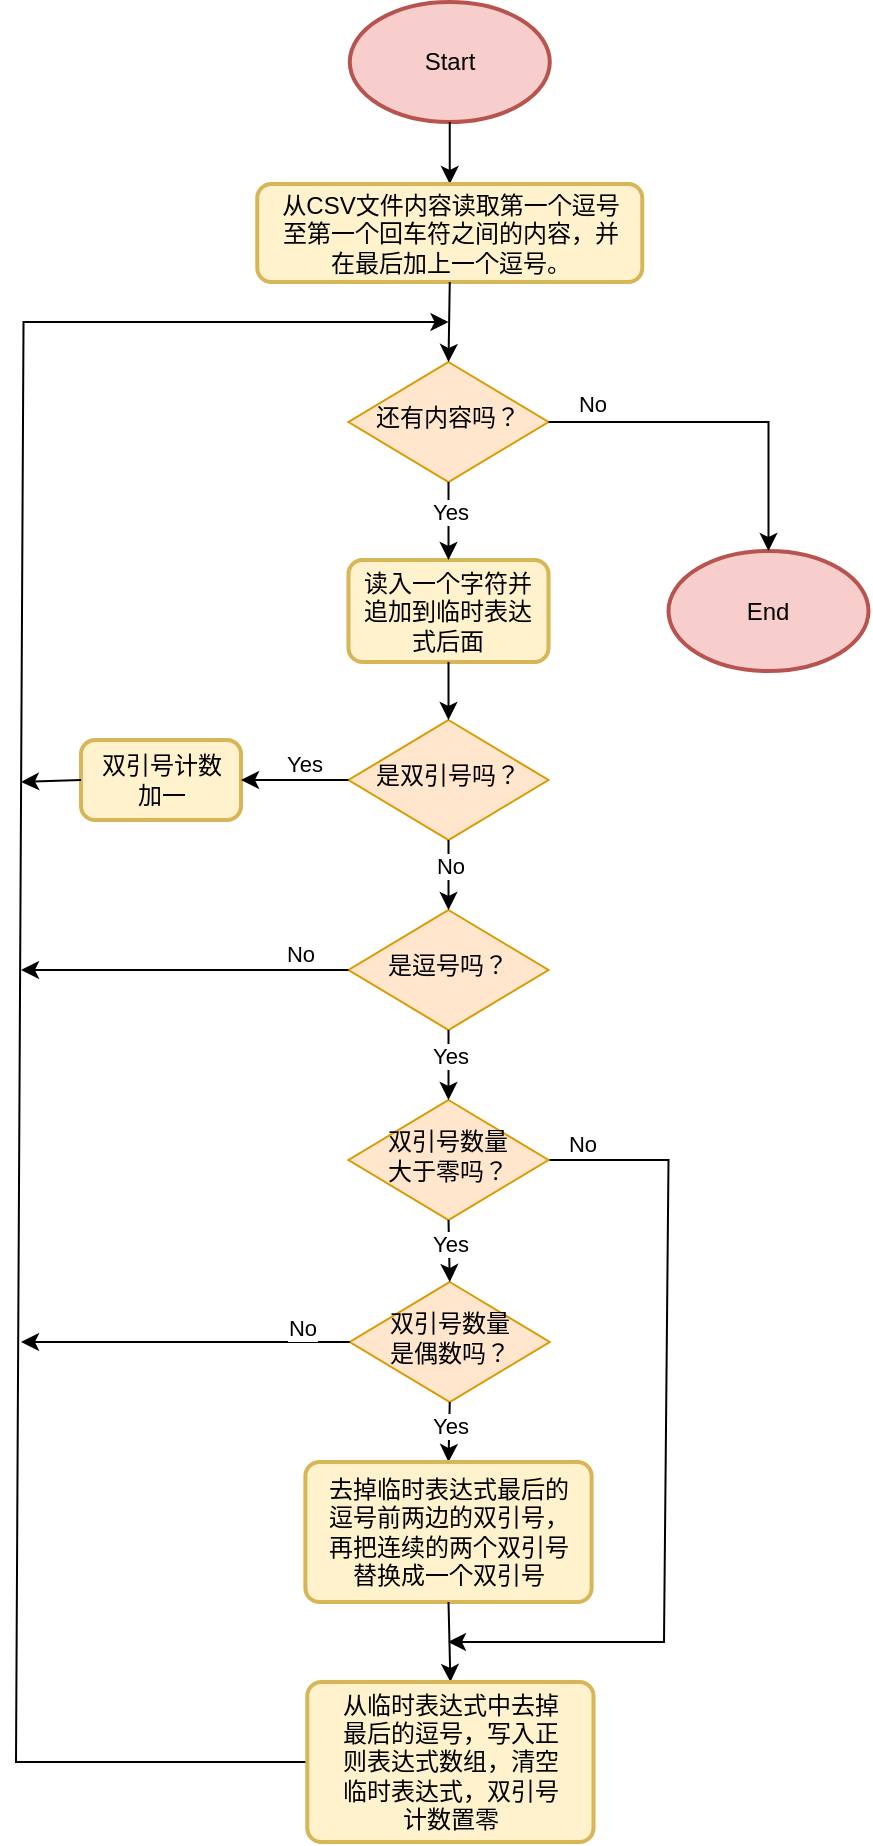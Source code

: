 <mxfile version="22.1.2" type="device">
  <diagram id="C5RBs43oDa-KdzZeNtuy" name="Page-1">
    <mxGraphModel dx="1434" dy="870" grid="1" gridSize="10" guides="1" tooltips="1" connect="1" arrows="1" fold="1" page="1" pageScale="1" pageWidth="827" pageHeight="1169" math="0" shadow="0">
      <root>
        <mxCell id="WIyWlLk6GJQsqaUBKTNV-0" />
        <mxCell id="WIyWlLk6GJQsqaUBKTNV-1" parent="WIyWlLk6GJQsqaUBKTNV-0" />
        <mxCell id="GfsLyNKy6Gx6KUHtyKdF-7" value="是双引号吗？" style="rhombus;whiteSpace=wrap;html=1;shadow=0;fontFamily=Helvetica;fontSize=12;align=center;strokeWidth=1;spacing=6;spacingTop=-4;fillColor=#ffe6cc;strokeColor=#d79b00;" parent="WIyWlLk6GJQsqaUBKTNV-1" vertex="1">
          <mxGeometry x="216.25" y="379" width="100" height="60" as="geometry" />
        </mxCell>
        <mxCell id="GfsLyNKy6Gx6KUHtyKdF-9" value="是逗号吗？" style="rhombus;whiteSpace=wrap;html=1;shadow=0;fontFamily=Helvetica;fontSize=12;align=center;strokeWidth=1;spacing=6;spacingTop=-4;fillColor=#ffe6cc;strokeColor=#d79b00;" parent="WIyWlLk6GJQsqaUBKTNV-1" vertex="1">
          <mxGeometry x="216.25" y="474" width="100" height="60" as="geometry" />
        </mxCell>
        <mxCell id="GfsLyNKy6Gx6KUHtyKdF-12" value="双引号计数&lt;br&gt;加一" style="rounded=1;whiteSpace=wrap;html=1;absoluteArcSize=1;arcSize=14;strokeWidth=2;fillColor=#fff2cc;strokeColor=#d6b656;" parent="WIyWlLk6GJQsqaUBKTNV-1" vertex="1">
          <mxGeometry x="82.51" y="389" width="80" height="40" as="geometry" />
        </mxCell>
        <mxCell id="GfsLyNKy6Gx6KUHtyKdF-29" value="双引号数量&lt;br&gt;是偶数吗？" style="rhombus;whiteSpace=wrap;html=1;shadow=0;fontFamily=Helvetica;fontSize=12;align=center;strokeWidth=1;spacing=6;spacingTop=-4;fillColor=#ffe6cc;strokeColor=#d79b00;" parent="WIyWlLk6GJQsqaUBKTNV-1" vertex="1">
          <mxGeometry x="216.88" y="660" width="100" height="60" as="geometry" />
        </mxCell>
        <mxCell id="GfsLyNKy6Gx6KUHtyKdF-49" value="" style="endArrow=classic;html=1;rounded=0;exitX=0.5;exitY=1;exitDx=0;exitDy=0;entryX=0.5;entryY=0;entryDx=0;entryDy=0;" parent="WIyWlLk6GJQsqaUBKTNV-1" source="GfsLyNKy6Gx6KUHtyKdF-7" target="GfsLyNKy6Gx6KUHtyKdF-9" edge="1">
          <mxGeometry width="50" height="50" relative="1" as="geometry">
            <mxPoint x="186.25" y="440" as="sourcePoint" />
            <mxPoint x="186.25" y="510" as="targetPoint" />
          </mxGeometry>
        </mxCell>
        <mxCell id="GfsLyNKy6Gx6KUHtyKdF-50" value="No" style="edgeLabel;html=1;align=center;verticalAlign=middle;resizable=0;points=[];" parent="GfsLyNKy6Gx6KUHtyKdF-49" vertex="1" connectable="0">
          <mxGeometry x="-0.243" relative="1" as="geometry">
            <mxPoint as="offset" />
          </mxGeometry>
        </mxCell>
        <mxCell id="GfsLyNKy6Gx6KUHtyKdF-66" value="" style="endArrow=classic;html=1;rounded=0;exitX=1;exitY=0.5;exitDx=0;exitDy=0;" parent="WIyWlLk6GJQsqaUBKTNV-1" source="ncatF9BN9iEVX4gBYSPz-16" edge="1">
          <mxGeometry width="50" height="50" relative="1" as="geometry">
            <mxPoint x="13.74" y="489" as="sourcePoint" />
            <mxPoint x="266" y="840" as="targetPoint" />
            <Array as="points">
              <mxPoint x="376.25" y="599" />
              <mxPoint x="374" y="840" />
            </Array>
          </mxGeometry>
        </mxCell>
        <mxCell id="ncatF9BN9iEVX4gBYSPz-37" value="No" style="edgeLabel;html=1;align=center;verticalAlign=middle;resizable=0;points=[];" parent="GfsLyNKy6Gx6KUHtyKdF-66" vertex="1" connectable="0">
          <mxGeometry x="-0.919" relative="1" as="geometry">
            <mxPoint y="-8" as="offset" />
          </mxGeometry>
        </mxCell>
        <mxCell id="GfsLyNKy6Gx6KUHtyKdF-73" value="" style="endArrow=classic;html=1;rounded=0;exitX=0.5;exitY=1;exitDx=0;exitDy=0;entryX=0.5;entryY=0;entryDx=0;entryDy=0;" parent="WIyWlLk6GJQsqaUBKTNV-1" source="GfsLyNKy6Gx6KUHtyKdF-29" target="GfsLyNKy6Gx6KUHtyKdF-80" edge="1">
          <mxGeometry width="50" height="50" relative="1" as="geometry">
            <mxPoint x="-93.77" y="659" as="sourcePoint" />
            <mxPoint x="288.74" y="759" as="targetPoint" />
          </mxGeometry>
        </mxCell>
        <mxCell id="GfsLyNKy6Gx6KUHtyKdF-74" value="Yes" style="edgeLabel;html=1;align=center;verticalAlign=middle;resizable=0;points=[];" parent="GfsLyNKy6Gx6KUHtyKdF-73" vertex="1" connectable="0">
          <mxGeometry x="-0.243" relative="1" as="geometry">
            <mxPoint as="offset" />
          </mxGeometry>
        </mxCell>
        <mxCell id="GfsLyNKy6Gx6KUHtyKdF-80" value="去掉临时表达式最后的&lt;br&gt;逗号前两边的双引号，&lt;br&gt;再把连续的两个双引号&lt;br&gt;替换成一个双引号" style="rounded=1;whiteSpace=wrap;html=1;absoluteArcSize=1;arcSize=14;strokeWidth=2;fillColor=#fff2cc;strokeColor=#d6b656;" parent="WIyWlLk6GJQsqaUBKTNV-1" vertex="1">
          <mxGeometry x="194.69" y="750" width="143.12" height="70" as="geometry" />
        </mxCell>
        <mxCell id="GfsLyNKy6Gx6KUHtyKdF-82" value="" style="endArrow=classic;html=1;rounded=0;exitX=0.5;exitY=1;exitDx=0;exitDy=0;entryX=0.5;entryY=0;entryDx=0;entryDy=0;" parent="WIyWlLk6GJQsqaUBKTNV-1" source="GfsLyNKy6Gx6KUHtyKdF-80" target="ncatF9BN9iEVX4gBYSPz-29" edge="1">
          <mxGeometry width="50" height="50" relative="1" as="geometry">
            <mxPoint x="266.88" y="860" as="sourcePoint" />
            <mxPoint x="266.88" y="910" as="targetPoint" />
          </mxGeometry>
        </mxCell>
        <mxCell id="ncatF9BN9iEVX4gBYSPz-0" value="Start" style="strokeWidth=2;html=1;shape=mxgraph.flowchart.start_1;whiteSpace=wrap;fillColor=#f8cecc;strokeColor=#b85450;" parent="WIyWlLk6GJQsqaUBKTNV-1" vertex="1">
          <mxGeometry x="216.89" y="20" width="100" height="60" as="geometry" />
        </mxCell>
        <mxCell id="ncatF9BN9iEVX4gBYSPz-1" value="" style="endArrow=classic;html=1;rounded=0;exitX=0.5;exitY=1;exitDx=0;exitDy=0;exitPerimeter=0;entryX=0.5;entryY=0;entryDx=0;entryDy=0;" parent="WIyWlLk6GJQsqaUBKTNV-1" source="ncatF9BN9iEVX4gBYSPz-0" target="ncatF9BN9iEVX4gBYSPz-2" edge="1">
          <mxGeometry width="50" height="50" relative="1" as="geometry">
            <mxPoint x="372.49" y="140" as="sourcePoint" />
            <mxPoint x="422.49" y="90" as="targetPoint" />
          </mxGeometry>
        </mxCell>
        <mxCell id="ncatF9BN9iEVX4gBYSPz-2" value="从CSV文件内容读取第一个逗号&lt;br&gt;至第一个回车符之间的内容，并&lt;br&gt;在最后加上一个逗号。" style="rounded=1;whiteSpace=wrap;html=1;absoluteArcSize=1;arcSize=14;strokeWidth=2;fillColor=#fff2cc;strokeColor=#d6b656;" parent="WIyWlLk6GJQsqaUBKTNV-1" vertex="1">
          <mxGeometry x="170.63" y="111" width="192.51" height="49" as="geometry" />
        </mxCell>
        <mxCell id="ncatF9BN9iEVX4gBYSPz-5" value="还有内容吗？" style="rhombus;whiteSpace=wrap;html=1;shadow=0;fontFamily=Helvetica;fontSize=12;align=center;strokeWidth=1;spacing=6;spacingTop=-4;fillColor=#ffe6cc;strokeColor=#d79b00;" parent="WIyWlLk6GJQsqaUBKTNV-1" vertex="1">
          <mxGeometry x="216.25" y="200" width="100" height="60" as="geometry" />
        </mxCell>
        <mxCell id="ncatF9BN9iEVX4gBYSPz-6" value="读入一个字符并&lt;br&gt;追加到临时表达&lt;br&gt;式后面" style="rounded=1;whiteSpace=wrap;html=1;absoluteArcSize=1;arcSize=14;strokeWidth=2;fillColor=#fff2cc;strokeColor=#d6b656;" parent="WIyWlLk6GJQsqaUBKTNV-1" vertex="1">
          <mxGeometry x="216.25" y="299" width="100" height="51" as="geometry" />
        </mxCell>
        <mxCell id="ncatF9BN9iEVX4gBYSPz-7" value="" style="endArrow=classic;html=1;rounded=0;exitX=0.5;exitY=1;exitDx=0;exitDy=0;entryX=0.5;entryY=0;entryDx=0;entryDy=0;" parent="WIyWlLk6GJQsqaUBKTNV-1" source="ncatF9BN9iEVX4gBYSPz-5" target="ncatF9BN9iEVX4gBYSPz-6" edge="1">
          <mxGeometry width="50" height="50" relative="1" as="geometry">
            <mxPoint x="328.74" y="369" as="sourcePoint" />
            <mxPoint x="328.74" y="409" as="targetPoint" />
          </mxGeometry>
        </mxCell>
        <mxCell id="ncatF9BN9iEVX4gBYSPz-8" value="Yes" style="edgeLabel;html=1;align=center;verticalAlign=middle;resizable=0;points=[];" parent="ncatF9BN9iEVX4gBYSPz-7" vertex="1" connectable="0">
          <mxGeometry x="-0.243" relative="1" as="geometry">
            <mxPoint as="offset" />
          </mxGeometry>
        </mxCell>
        <mxCell id="ncatF9BN9iEVX4gBYSPz-9" value="" style="endArrow=classic;html=1;rounded=0;exitX=0.5;exitY=1;exitDx=0;exitDy=0;entryX=0.5;entryY=0;entryDx=0;entryDy=0;" parent="WIyWlLk6GJQsqaUBKTNV-1" source="ncatF9BN9iEVX4gBYSPz-6" target="GfsLyNKy6Gx6KUHtyKdF-7" edge="1">
          <mxGeometry width="50" height="50" relative="1" as="geometry">
            <mxPoint x="338.74" y="439" as="sourcePoint" />
            <mxPoint x="268.74" y="379" as="targetPoint" />
          </mxGeometry>
        </mxCell>
        <mxCell id="ncatF9BN9iEVX4gBYSPz-10" value="" style="endArrow=classic;html=1;rounded=0;exitX=0.5;exitY=1;exitDx=0;exitDy=0;entryX=0.5;entryY=0;entryDx=0;entryDy=0;" parent="WIyWlLk6GJQsqaUBKTNV-1" source="ncatF9BN9iEVX4gBYSPz-2" target="ncatF9BN9iEVX4gBYSPz-5" edge="1">
          <mxGeometry width="50" height="50" relative="1" as="geometry">
            <mxPoint x="264.37" y="210" as="sourcePoint" />
            <mxPoint x="273.74" y="279" as="targetPoint" />
          </mxGeometry>
        </mxCell>
        <mxCell id="ncatF9BN9iEVX4gBYSPz-13" value="" style="endArrow=classic;html=1;rounded=0;exitX=0;exitY=0.5;exitDx=0;exitDy=0;" parent="WIyWlLk6GJQsqaUBKTNV-1" source="GfsLyNKy6Gx6KUHtyKdF-12" edge="1">
          <mxGeometry width="50" height="50" relative="1" as="geometry">
            <mxPoint x="446.25" y="240" as="sourcePoint" />
            <mxPoint x="52.51" y="410" as="targetPoint" />
            <Array as="points" />
          </mxGeometry>
        </mxCell>
        <mxCell id="ncatF9BN9iEVX4gBYSPz-14" value="" style="endArrow=classic;html=1;rounded=0;exitX=0;exitY=0.5;exitDx=0;exitDy=0;" parent="WIyWlLk6GJQsqaUBKTNV-1" source="ncatF9BN9iEVX4gBYSPz-29" edge="1">
          <mxGeometry width="50" height="50" relative="1" as="geometry">
            <mxPoint x="195.02" y="955" as="sourcePoint" />
            <mxPoint x="266.25" y="180" as="targetPoint" />
            <Array as="points">
              <mxPoint x="50" y="900" />
              <mxPoint x="53.76" y="180" />
            </Array>
          </mxGeometry>
        </mxCell>
        <mxCell id="ncatF9BN9iEVX4gBYSPz-16" value="双引号数量&lt;br&gt;大于零吗？" style="rhombus;whiteSpace=wrap;html=1;shadow=0;fontFamily=Helvetica;fontSize=12;align=center;strokeWidth=1;spacing=6;spacingTop=-4;fillColor=#ffe6cc;strokeColor=#d79b00;" parent="WIyWlLk6GJQsqaUBKTNV-1" vertex="1">
          <mxGeometry x="216.25" y="569" width="100" height="60" as="geometry" />
        </mxCell>
        <mxCell id="ncatF9BN9iEVX4gBYSPz-17" value="" style="endArrow=classic;html=1;rounded=0;exitX=0.5;exitY=1;exitDx=0;exitDy=0;entryX=0.5;entryY=0;entryDx=0;entryDy=0;" parent="WIyWlLk6GJQsqaUBKTNV-1" source="GfsLyNKy6Gx6KUHtyKdF-9" target="ncatF9BN9iEVX4gBYSPz-16" edge="1">
          <mxGeometry width="50" height="50" relative="1" as="geometry">
            <mxPoint x="266.25" y="570" as="sourcePoint" />
            <mxPoint x="266.25" y="610" as="targetPoint" />
          </mxGeometry>
        </mxCell>
        <mxCell id="ncatF9BN9iEVX4gBYSPz-18" value="Yes" style="edgeLabel;html=1;align=center;verticalAlign=middle;resizable=0;points=[];" parent="ncatF9BN9iEVX4gBYSPz-17" vertex="1" connectable="0">
          <mxGeometry x="-0.243" relative="1" as="geometry">
            <mxPoint as="offset" />
          </mxGeometry>
        </mxCell>
        <mxCell id="ncatF9BN9iEVX4gBYSPz-19" value="" style="endArrow=classic;html=1;rounded=0;exitX=0.5;exitY=1;exitDx=0;exitDy=0;entryX=0.5;entryY=0;entryDx=0;entryDy=0;" parent="WIyWlLk6GJQsqaUBKTNV-1" source="ncatF9BN9iEVX4gBYSPz-16" target="GfsLyNKy6Gx6KUHtyKdF-29" edge="1">
          <mxGeometry width="50" height="50" relative="1" as="geometry">
            <mxPoint x="225.25" y="539" as="sourcePoint" />
            <mxPoint x="225.25" y="579" as="targetPoint" />
          </mxGeometry>
        </mxCell>
        <mxCell id="ncatF9BN9iEVX4gBYSPz-20" value="Yes" style="edgeLabel;html=1;align=center;verticalAlign=middle;resizable=0;points=[];" parent="ncatF9BN9iEVX4gBYSPz-19" vertex="1" connectable="0">
          <mxGeometry x="-0.243" relative="1" as="geometry">
            <mxPoint as="offset" />
          </mxGeometry>
        </mxCell>
        <mxCell id="ncatF9BN9iEVX4gBYSPz-23" value="End" style="strokeWidth=2;html=1;shape=mxgraph.flowchart.start_1;whiteSpace=wrap;fillColor=#f8cecc;strokeColor=#b85450;" parent="WIyWlLk6GJQsqaUBKTNV-1" vertex="1">
          <mxGeometry x="376.25" y="294.5" width="100" height="60" as="geometry" />
        </mxCell>
        <mxCell id="ncatF9BN9iEVX4gBYSPz-24" value="" style="endArrow=classic;html=1;rounded=0;exitX=1;exitY=0.5;exitDx=0;exitDy=0;entryX=0.5;entryY=0;entryDx=0;entryDy=0;entryPerimeter=0;" parent="WIyWlLk6GJQsqaUBKTNV-1" source="ncatF9BN9iEVX4gBYSPz-5" target="ncatF9BN9iEVX4gBYSPz-23" edge="1">
          <mxGeometry width="50" height="50" relative="1" as="geometry">
            <mxPoint x="376.25" y="230" as="sourcePoint" />
            <mxPoint x="466.25" y="230" as="targetPoint" />
            <Array as="points">
              <mxPoint x="426.25" y="230" />
            </Array>
          </mxGeometry>
        </mxCell>
        <mxCell id="ncatF9BN9iEVX4gBYSPz-25" value="No" style="edgeLabel;html=1;align=center;verticalAlign=middle;resizable=0;points=[];" parent="ncatF9BN9iEVX4gBYSPz-24" vertex="1" connectable="0">
          <mxGeometry x="-0.761" y="1" relative="1" as="geometry">
            <mxPoint y="-8" as="offset" />
          </mxGeometry>
        </mxCell>
        <mxCell id="ncatF9BN9iEVX4gBYSPz-29" value="从临时表达式中去掉&lt;br&gt;最后的逗号，写入正&lt;br&gt;则表达式数组，清空&lt;br&gt;临时表达式，双引号&lt;br&gt;计数置零" style="rounded=1;whiteSpace=wrap;html=1;absoluteArcSize=1;arcSize=14;strokeWidth=2;fillColor=#fff2cc;strokeColor=#d6b656;" parent="WIyWlLk6GJQsqaUBKTNV-1" vertex="1">
          <mxGeometry x="195.65" y="860" width="143.12" height="80" as="geometry" />
        </mxCell>
        <mxCell id="ncatF9BN9iEVX4gBYSPz-38" value="" style="endArrow=classic;html=1;rounded=0;exitX=0;exitY=0.5;exitDx=0;exitDy=0;" parent="WIyWlLk6GJQsqaUBKTNV-1" source="GfsLyNKy6Gx6KUHtyKdF-9" edge="1">
          <mxGeometry width="50" height="50" relative="1" as="geometry">
            <mxPoint x="120.0" y="524" as="sourcePoint" />
            <mxPoint x="52.51" y="504" as="targetPoint" />
          </mxGeometry>
        </mxCell>
        <mxCell id="ncatF9BN9iEVX4gBYSPz-39" value="No" style="edgeLabel;html=1;align=center;verticalAlign=middle;resizable=0;points=[];" parent="ncatF9BN9iEVX4gBYSPz-38" vertex="1" connectable="0">
          <mxGeometry x="-0.677" y="-1" relative="1" as="geometry">
            <mxPoint x="2" y="-7" as="offset" />
          </mxGeometry>
        </mxCell>
        <mxCell id="ncatF9BN9iEVX4gBYSPz-40" value="" style="endArrow=classic;html=1;rounded=0;exitX=0;exitY=0.5;exitDx=0;exitDy=0;" parent="WIyWlLk6GJQsqaUBKTNV-1" source="GfsLyNKy6Gx6KUHtyKdF-29" edge="1">
          <mxGeometry width="50" height="50" relative="1" as="geometry">
            <mxPoint x="216.88" y="660" as="sourcePoint" />
            <mxPoint x="52.51" y="690" as="targetPoint" />
          </mxGeometry>
        </mxCell>
        <mxCell id="ncatF9BN9iEVX4gBYSPz-41" value="No" style="edgeLabel;html=1;align=center;verticalAlign=middle;resizable=0;points=[];" parent="ncatF9BN9iEVX4gBYSPz-40" vertex="1" connectable="0">
          <mxGeometry x="-0.677" y="-1" relative="1" as="geometry">
            <mxPoint x="2" y="-6" as="offset" />
          </mxGeometry>
        </mxCell>
        <mxCell id="ncatF9BN9iEVX4gBYSPz-42" value="" style="endArrow=classic;html=1;rounded=0;exitX=0;exitY=0.5;exitDx=0;exitDy=0;entryX=1;entryY=0.5;entryDx=0;entryDy=0;" parent="WIyWlLk6GJQsqaUBKTNV-1" source="GfsLyNKy6Gx6KUHtyKdF-7" target="GfsLyNKy6Gx6KUHtyKdF-12" edge="1">
          <mxGeometry width="50" height="50" relative="1" as="geometry">
            <mxPoint x="226.51" y="460" as="sourcePoint" />
            <mxPoint x="62.51" y="460" as="targetPoint" />
          </mxGeometry>
        </mxCell>
        <mxCell id="ncatF9BN9iEVX4gBYSPz-43" value="Yes" style="edgeLabel;html=1;align=center;verticalAlign=middle;resizable=0;points=[];" parent="ncatF9BN9iEVX4gBYSPz-42" vertex="1" connectable="0">
          <mxGeometry x="-0.677" y="-1" relative="1" as="geometry">
            <mxPoint x="-14" y="-7" as="offset" />
          </mxGeometry>
        </mxCell>
      </root>
    </mxGraphModel>
  </diagram>
</mxfile>
